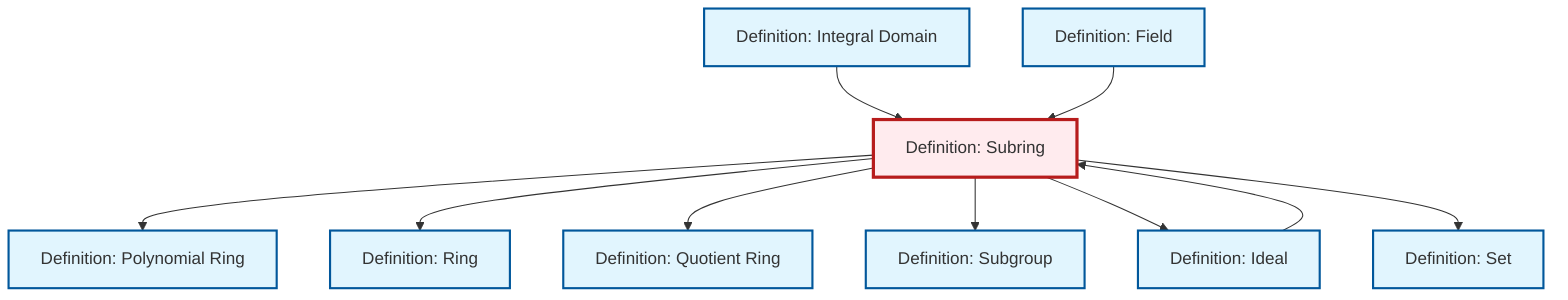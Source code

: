 graph TD
    classDef definition fill:#e1f5fe,stroke:#01579b,stroke-width:2px
    classDef theorem fill:#f3e5f5,stroke:#4a148c,stroke-width:2px
    classDef axiom fill:#fff3e0,stroke:#e65100,stroke-width:2px
    classDef example fill:#e8f5e9,stroke:#1b5e20,stroke-width:2px
    classDef current fill:#ffebee,stroke:#b71c1c,stroke-width:3px
    def-quotient-ring["Definition: Quotient Ring"]:::definition
    def-subgroup["Definition: Subgroup"]:::definition
    def-subring["Definition: Subring"]:::definition
    def-ideal["Definition: Ideal"]:::definition
    def-integral-domain["Definition: Integral Domain"]:::definition
    def-set["Definition: Set"]:::definition
    def-polynomial-ring["Definition: Polynomial Ring"]:::definition
    def-ring["Definition: Ring"]:::definition
    def-field["Definition: Field"]:::definition
    def-subring --> def-polynomial-ring
    def-subring --> def-ring
    def-subring --> def-quotient-ring
    def-subring --> def-subgroup
    def-ideal --> def-subring
    def-integral-domain --> def-subring
    def-subring --> def-ideal
    def-subring --> def-set
    def-field --> def-subring
    class def-subring current